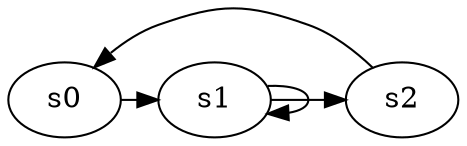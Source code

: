 digraph game_0403_cycle_3 {
    s0 [name="s0", player=0];
    s1 [name="s1", player=0];
    s2 [name="s2", player=1];

    s0 -> s1 [constraint="time % 4 == 0 && !(time % 5 == 0)"];
    s1 -> s2 [constraint="time % 4 == 1"];
    s2 -> s0 [constraint="time % 3 == 1 || time % 3 == 0"];
    s1 -> s1 [constraint="time % 4 == 0"];
}
